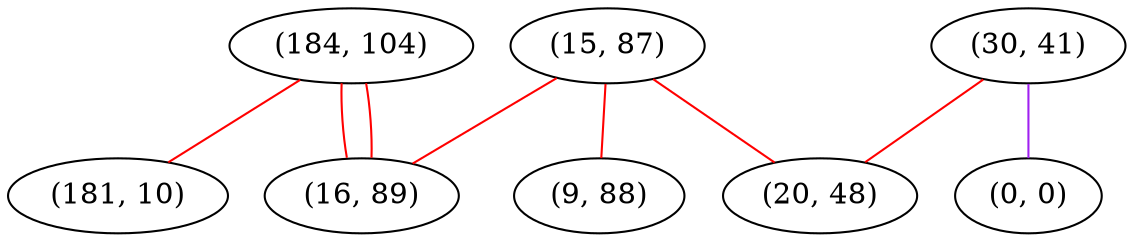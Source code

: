 graph "" {
"(184, 104)";
"(15, 87)";
"(30, 41)";
"(0, 0)";
"(181, 10)";
"(16, 89)";
"(9, 88)";
"(20, 48)";
"(184, 104)" -- "(16, 89)"  [color=red, key=0, weight=1];
"(184, 104)" -- "(16, 89)"  [color=red, key=1, weight=1];
"(184, 104)" -- "(181, 10)"  [color=red, key=0, weight=1];
"(15, 87)" -- "(16, 89)"  [color=red, key=0, weight=1];
"(15, 87)" -- "(9, 88)"  [color=red, key=0, weight=1];
"(15, 87)" -- "(20, 48)"  [color=red, key=0, weight=1];
"(30, 41)" -- "(0, 0)"  [color=purple, key=0, weight=4];
"(30, 41)" -- "(20, 48)"  [color=red, key=0, weight=1];
}
